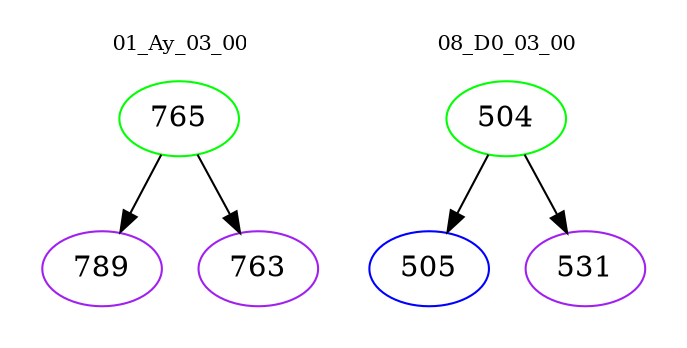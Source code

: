 digraph{
subgraph cluster_0 {
color = white
label = "01_Ay_03_00";
fontsize=10;
T0_765 [label="765", color="green"]
T0_765 -> T0_789 [color="black"]
T0_789 [label="789", color="purple"]
T0_765 -> T0_763 [color="black"]
T0_763 [label="763", color="purple"]
}
subgraph cluster_1 {
color = white
label = "08_D0_03_00";
fontsize=10;
T1_504 [label="504", color="green"]
T1_504 -> T1_505 [color="black"]
T1_505 [label="505", color="blue"]
T1_504 -> T1_531 [color="black"]
T1_531 [label="531", color="purple"]
}
}
